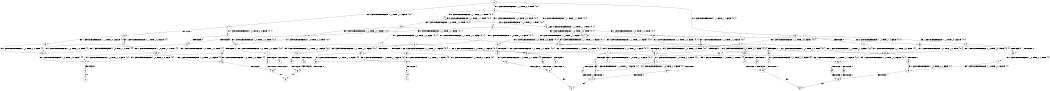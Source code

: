 digraph BCG {
size = "7, 10.5";
center = TRUE;
node [shape = circle];
0 [peripheries = 2];
0 -> 1 [label = "EX !0 !ATOMIC_EXCH_BRANCH (1, +1, TRUE, +1, 1, FALSE) !{0, 1}"];
0 -> 2 [label = "EX !1 !ATOMIC_EXCH_BRANCH (1, +1, TRUE, +0, 2, TRUE) !{0, 1}"];
0 -> 3 [label = "EX !0 !ATOMIC_EXCH_BRANCH (1, +1, TRUE, +1, 1, FALSE) !{0, 1}"];
1 -> 4 [label = "EX !1 !ATOMIC_EXCH_BRANCH (1, +1, TRUE, +0, 2, FALSE) !{0, 1}"];
1 -> 5 [label = "TERMINATE !0"];
2 -> 6 [label = "EX !1 !ATOMIC_EXCH_BRANCH (1, +0, TRUE, +1, 2, TRUE) !{0, 1}"];
2 -> 7 [label = "EX !0 !ATOMIC_EXCH_BRANCH (1, +1, TRUE, +1, 1, TRUE) !{0, 1}"];
2 -> 8 [label = "EX !0 !ATOMIC_EXCH_BRANCH (1, +1, TRUE, +1, 1, TRUE) !{0, 1}"];
3 -> 9 [label = "EX !1 !ATOMIC_EXCH_BRANCH (1, +1, TRUE, +0, 2, FALSE) !{0, 1}"];
3 -> 10 [label = "EX !1 !ATOMIC_EXCH_BRANCH (1, +1, TRUE, +0, 2, FALSE) !{0, 1}"];
3 -> 11 [label = "TERMINATE !0"];
4 -> 12 [label = "EX !1 !ATOMIC_EXCH_BRANCH (1, +0, TRUE, +1, 2, TRUE) !{0, 1}"];
4 -> 13 [label = "TERMINATE !0"];
5 -> 14 [label = "EX !1 !ATOMIC_EXCH_BRANCH (1, +1, TRUE, +0, 2, FALSE) !{1}"];
5 -> 15 [label = "EX !1 !ATOMIC_EXCH_BRANCH (1, +1, TRUE, +0, 2, FALSE) !{1}"];
6 -> 16 [label = "EX !1 !ATOMIC_EXCH_BRANCH (1, +0, TRUE, +1, 2, FALSE) !{0, 1}"];
6 -> 17 [label = "EX !0 !ATOMIC_EXCH_BRANCH (1, +1, TRUE, +1, 1, FALSE) !{0, 1}"];
6 -> 18 [label = "EX !0 !ATOMIC_EXCH_BRANCH (1, +1, TRUE, +1, 1, FALSE) !{0, 1}"];
7 -> 7 [label = "EX !0 !ATOMIC_EXCH_BRANCH (1, +1, TRUE, +1, 1, TRUE) !{0, 1}"];
7 -> 19 [label = "EX !1 !ATOMIC_EXCH_BRANCH (1, +0, TRUE, +1, 2, TRUE) !{0, 1}"];
7 -> 8 [label = "EX !0 !ATOMIC_EXCH_BRANCH (1, +1, TRUE, +1, 1, TRUE) !{0, 1}"];
8 -> 20 [label = "EX !1 !ATOMIC_EXCH_BRANCH (1, +0, TRUE, +1, 2, TRUE) !{0, 1}"];
8 -> 8 [label = "EX !0 !ATOMIC_EXCH_BRANCH (1, +1, TRUE, +1, 1, TRUE) !{0, 1}"];
8 -> 21 [label = "EX !1 !ATOMIC_EXCH_BRANCH (1, +0, TRUE, +1, 2, TRUE) !{0, 1}"];
9 -> 22 [label = "EX !1 !ATOMIC_EXCH_BRANCH (1, +0, TRUE, +1, 2, TRUE) !{0, 1}"];
9 -> 23 [label = "TERMINATE !0"];
10 -> 22 [label = "EX !1 !ATOMIC_EXCH_BRANCH (1, +0, TRUE, +1, 2, TRUE) !{0, 1}"];
10 -> 24 [label = "EX !1 !ATOMIC_EXCH_BRANCH (1, +0, TRUE, +1, 2, TRUE) !{0, 1}"];
10 -> 25 [label = "TERMINATE !0"];
11 -> 26 [label = "EX !1 !ATOMIC_EXCH_BRANCH (1, +1, TRUE, +0, 2, FALSE) !{1}"];
12 -> 27 [label = "EX !1 !ATOMIC_EXCH_BRANCH (1, +0, TRUE, +1, 2, FALSE) !{0, 1}"];
12 -> 28 [label = "TERMINATE !0"];
13 -> 29 [label = "EX !1 !ATOMIC_EXCH_BRANCH (1, +0, TRUE, +1, 2, TRUE) !{1}"];
13 -> 30 [label = "EX !1 !ATOMIC_EXCH_BRANCH (1, +0, TRUE, +1, 2, TRUE) !{1}"];
14 -> 29 [label = "EX !1 !ATOMIC_EXCH_BRANCH (1, +0, TRUE, +1, 2, TRUE) !{1}"];
14 -> 30 [label = "EX !1 !ATOMIC_EXCH_BRANCH (1, +0, TRUE, +1, 2, TRUE) !{1}"];
15 -> 30 [label = "EX !1 !ATOMIC_EXCH_BRANCH (1, +0, TRUE, +1, 2, TRUE) !{1}"];
16 -> 31 [label = "EX !0 !ATOMIC_EXCH_BRANCH (1, +1, TRUE, +1, 1, FALSE) !{0, 1}"];
16 -> 32 [label = "TERMINATE !1"];
16 -> 33 [label = "EX !0 !ATOMIC_EXCH_BRANCH (1, +1, TRUE, +1, 1, FALSE) !{0, 1}"];
17 -> 12 [label = "EX !1 !ATOMIC_EXCH_BRANCH (1, +0, TRUE, +1, 2, TRUE) !{0, 1}"];
17 -> 13 [label = "TERMINATE !0"];
18 -> 22 [label = "EX !1 !ATOMIC_EXCH_BRANCH (1, +0, TRUE, +1, 2, TRUE) !{0, 1}"];
18 -> 24 [label = "EX !1 !ATOMIC_EXCH_BRANCH (1, +0, TRUE, +1, 2, TRUE) !{0, 1}"];
18 -> 25 [label = "TERMINATE !0"];
19 -> 17 [label = "EX !0 !ATOMIC_EXCH_BRANCH (1, +1, TRUE, +1, 1, FALSE) !{0, 1}"];
19 -> 34 [label = "EX !1 !ATOMIC_EXCH_BRANCH (1, +0, TRUE, +1, 2, FALSE) !{0, 1}"];
19 -> 18 [label = "EX !0 !ATOMIC_EXCH_BRANCH (1, +1, TRUE, +1, 1, FALSE) !{0, 1}"];
20 -> 35 [label = "EX !0 !ATOMIC_EXCH_BRANCH (1, +1, TRUE, +1, 1, FALSE) !{0, 1}"];
20 -> 36 [label = "EX !1 !ATOMIC_EXCH_BRANCH (1, +0, TRUE, +1, 2, FALSE) !{0, 1}"];
20 -> 18 [label = "EX !0 !ATOMIC_EXCH_BRANCH (1, +1, TRUE, +1, 1, FALSE) !{0, 1}"];
21 -> 36 [label = "EX !1 !ATOMIC_EXCH_BRANCH (1, +0, TRUE, +1, 2, FALSE) !{0, 1}"];
21 -> 18 [label = "EX !0 !ATOMIC_EXCH_BRANCH (1, +1, TRUE, +1, 1, FALSE) !{0, 1}"];
21 -> 37 [label = "EX !1 !ATOMIC_EXCH_BRANCH (1, +0, TRUE, +1, 2, FALSE) !{0, 1}"];
22 -> 38 [label = "EX !1 !ATOMIC_EXCH_BRANCH (1, +0, TRUE, +1, 2, FALSE) !{0, 1}"];
22 -> 39 [label = "TERMINATE !0"];
23 -> 40 [label = "EX !1 !ATOMIC_EXCH_BRANCH (1, +0, TRUE, +1, 2, TRUE) !{1}"];
24 -> 38 [label = "EX !1 !ATOMIC_EXCH_BRANCH (1, +0, TRUE, +1, 2, FALSE) !{0, 1}"];
24 -> 41 [label = "EX !1 !ATOMIC_EXCH_BRANCH (1, +0, TRUE, +1, 2, FALSE) !{0, 1}"];
24 -> 42 [label = "TERMINATE !0"];
25 -> 43 [label = "EX !1 !ATOMIC_EXCH_BRANCH (1, +0, TRUE, +1, 2, TRUE) !{1}"];
26 -> 43 [label = "EX !1 !ATOMIC_EXCH_BRANCH (1, +0, TRUE, +1, 2, TRUE) !{1}"];
27 -> 44 [label = "TERMINATE !0"];
27 -> 45 [label = "TERMINATE !1"];
28 -> 46 [label = "EX !1 !ATOMIC_EXCH_BRANCH (1, +0, TRUE, +1, 2, FALSE) !{1}"];
28 -> 47 [label = "EX !1 !ATOMIC_EXCH_BRANCH (1, +0, TRUE, +1, 2, FALSE) !{1}"];
29 -> 46 [label = "EX !1 !ATOMIC_EXCH_BRANCH (1, +0, TRUE, +1, 2, FALSE) !{1}"];
29 -> 47 [label = "EX !1 !ATOMIC_EXCH_BRANCH (1, +0, TRUE, +1, 2, FALSE) !{1}"];
30 -> 47 [label = "EX !1 !ATOMIC_EXCH_BRANCH (1, +0, TRUE, +1, 2, FALSE) !{1}"];
31 -> 48 [label = "TERMINATE !0"];
31 -> 49 [label = "TERMINATE !1"];
32 -> 50 [label = "EX !0 !ATOMIC_EXCH_BRANCH (1, +1, TRUE, +1, 1, FALSE) !{0}"];
32 -> 51 [label = "EX !0 !ATOMIC_EXCH_BRANCH (1, +1, TRUE, +1, 1, FALSE) !{0}"];
33 -> 52 [label = "TERMINATE !0"];
33 -> 53 [label = "TERMINATE !1"];
34 -> 31 [label = "EX !0 !ATOMIC_EXCH_BRANCH (1, +1, TRUE, +1, 1, FALSE) !{0, 1}"];
34 -> 54 [label = "TERMINATE !1"];
34 -> 33 [label = "EX !0 !ATOMIC_EXCH_BRANCH (1, +1, TRUE, +1, 1, FALSE) !{0, 1}"];
35 -> 22 [label = "EX !1 !ATOMIC_EXCH_BRANCH (1, +0, TRUE, +1, 2, TRUE) !{0, 1}"];
35 -> 23 [label = "TERMINATE !0"];
36 -> 55 [label = "EX !0 !ATOMIC_EXCH_BRANCH (1, +1, TRUE, +1, 1, FALSE) !{0, 1}"];
36 -> 56 [label = "TERMINATE !1"];
36 -> 33 [label = "EX !0 !ATOMIC_EXCH_BRANCH (1, +1, TRUE, +1, 1, FALSE) !{0, 1}"];
37 -> 33 [label = "EX !0 !ATOMIC_EXCH_BRANCH (1, +1, TRUE, +1, 1, FALSE) !{0, 1}"];
37 -> 57 [label = "TERMINATE !1"];
38 -> 58 [label = "TERMINATE !0"];
38 -> 59 [label = "TERMINATE !1"];
39 -> 60 [label = "EX !1 !ATOMIC_EXCH_BRANCH (1, +0, TRUE, +1, 2, FALSE) !{1}"];
40 -> 60 [label = "EX !1 !ATOMIC_EXCH_BRANCH (1, +0, TRUE, +1, 2, FALSE) !{1}"];
41 -> 61 [label = "TERMINATE !0"];
41 -> 62 [label = "TERMINATE !1"];
42 -> 63 [label = "EX !1 !ATOMIC_EXCH_BRANCH (1, +0, TRUE, +1, 2, FALSE) !{1}"];
43 -> 63 [label = "EX !1 !ATOMIC_EXCH_BRANCH (1, +0, TRUE, +1, 2, FALSE) !{1}"];
44 -> 64 [label = "TERMINATE !1"];
45 -> 64 [label = "TERMINATE !0"];
46 -> 64 [label = "TERMINATE !1"];
47 -> 65 [label = "TERMINATE !1"];
48 -> 66 [label = "TERMINATE !1"];
49 -> 66 [label = "TERMINATE !0"];
50 -> 66 [label = "TERMINATE !0"];
51 -> 67 [label = "TERMINATE !0"];
52 -> 68 [label = "TERMINATE !1"];
53 -> 68 [label = "TERMINATE !0"];
54 -> 50 [label = "EX !0 !ATOMIC_EXCH_BRANCH (1, +1, TRUE, +1, 1, FALSE) !{0}"];
54 -> 51 [label = "EX !0 !ATOMIC_EXCH_BRANCH (1, +1, TRUE, +1, 1, FALSE) !{0}"];
55 -> 69 [label = "TERMINATE !0"];
55 -> 70 [label = "TERMINATE !1"];
56 -> 71 [label = "EX !0 !ATOMIC_EXCH_BRANCH (1, +1, TRUE, +1, 1, FALSE) !{0}"];
57 -> 72 [label = "EX !0 !ATOMIC_EXCH_BRANCH (1, +1, TRUE, +1, 1, FALSE) !{0}"];
58 -> 73 [label = "TERMINATE !1"];
59 -> 73 [label = "TERMINATE !0"];
60 -> 73 [label = "TERMINATE !1"];
61 -> 74 [label = "TERMINATE !1"];
62 -> 74 [label = "TERMINATE !0"];
63 -> 74 [label = "TERMINATE !1"];
64 -> 75 [label = "exit"];
65 -> 76 [label = "exit"];
66 -> 75 [label = "exit"];
67 -> 77 [label = "exit"];
68 -> 78 [label = "exit"];
69 -> 79 [label = "TERMINATE !1"];
70 -> 79 [label = "TERMINATE !0"];
71 -> 79 [label = "TERMINATE !0"];
72 -> 68 [label = "TERMINATE !0"];
73 -> 80 [label = "exit"];
74 -> 78 [label = "exit"];
79 -> 80 [label = "exit"];
}
